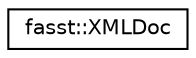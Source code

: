 digraph "Graphical Class Hierarchy"
{
  edge [fontname="Helvetica",fontsize="10",labelfontname="Helvetica",labelfontsize="10"];
  node [fontname="Helvetica",fontsize="10",shape=record];
  rankdir="LR";
  Node0 [label="fasst::XMLDoc",height=0.2,width=0.4,color="black", fillcolor="white", style="filled",URL="$classfasst_1_1XMLDoc.html"];
}

